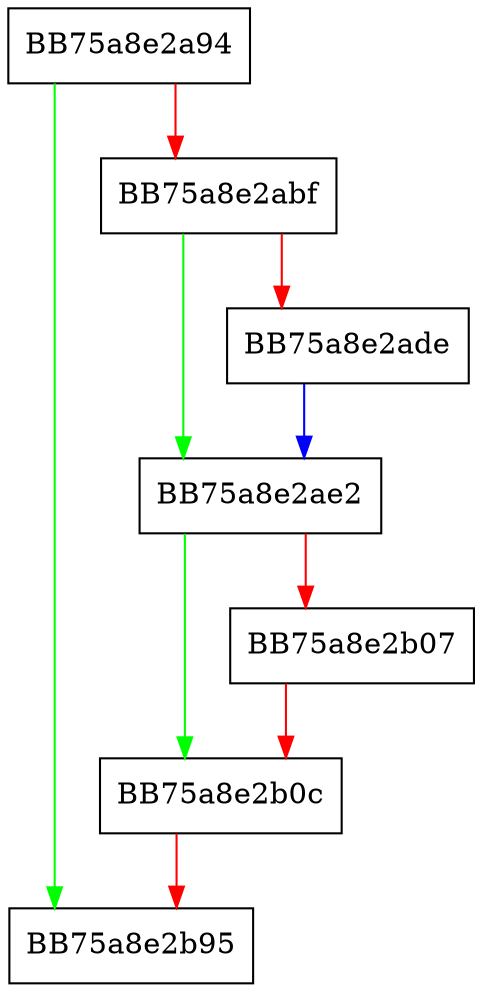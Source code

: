 digraph _make_processed_pmi_event {
  node [shape="box"];
  graph [splines=ortho];
  BB75a8e2a94 -> BB75a8e2b95 [color="green"];
  BB75a8e2a94 -> BB75a8e2abf [color="red"];
  BB75a8e2abf -> BB75a8e2ae2 [color="green"];
  BB75a8e2abf -> BB75a8e2ade [color="red"];
  BB75a8e2ade -> BB75a8e2ae2 [color="blue"];
  BB75a8e2ae2 -> BB75a8e2b0c [color="green"];
  BB75a8e2ae2 -> BB75a8e2b07 [color="red"];
  BB75a8e2b07 -> BB75a8e2b0c [color="red"];
  BB75a8e2b0c -> BB75a8e2b95 [color="red"];
}